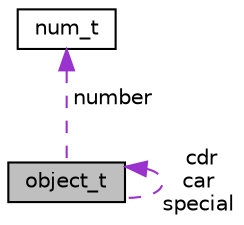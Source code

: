 digraph "object_t"
{
  edge [fontname="Helvetica",fontsize="10",labelfontname="Helvetica",labelfontsize="10"];
  node [fontname="Helvetica",fontsize="10",shape=record];
  Node1 [label="object_t",height=0.2,width=0.4,color="black", fillcolor="grey75", style="filled", fontcolor="black"];
  Node2 -> Node1 [dir="back",color="darkorchid3",fontsize="10",style="dashed",label=" number" ,fontname="Helvetica"];
  Node2 [label="num_t",height=0.2,width=0.4,color="black", fillcolor="white", style="filled",URL="$structnum__t.html"];
  Node1 -> Node1 [dir="back",color="darkorchid3",fontsize="10",style="dashed",label=" cdr\ncar\nspecial" ,fontname="Helvetica"];
}
